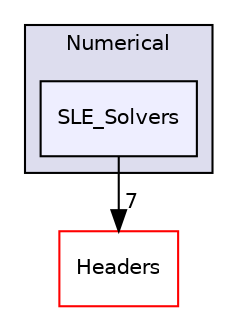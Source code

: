 digraph "SLE_Solvers" {
  compound=true
  node [ fontsize="10", fontname="Helvetica"];
  edge [ labelfontsize="10", labelfontname="Helvetica"];
  subgraph clusterdir_b9d6c5a67226cd7af5f97dfb65d7b7b8 {
    graph [ bgcolor="#ddddee", pencolor="black", label="Numerical" fontname="Helvetica", fontsize="10", URL="dir_b9d6c5a67226cd7af5f97dfb65d7b7b8.html"]
  dir_3256974c8fc0320baa5c59f857038c77 [shape=box, label="SLE_Solvers", style="filled", fillcolor="#eeeeff", pencolor="black", URL="dir_3256974c8fc0320baa5c59f857038c77.html"];
  }
  dir_3ed09e8ce6640af79318ee4a8db1ede0 [shape=box label="Headers" fillcolor="white" style="filled" color="red" URL="dir_3ed09e8ce6640af79318ee4a8db1ede0.html"];
  dir_3256974c8fc0320baa5c59f857038c77->dir_3ed09e8ce6640af79318ee4a8db1ede0 [headlabel="7", labeldistance=1.5 headhref="dir_000064_000008.html"];
}
